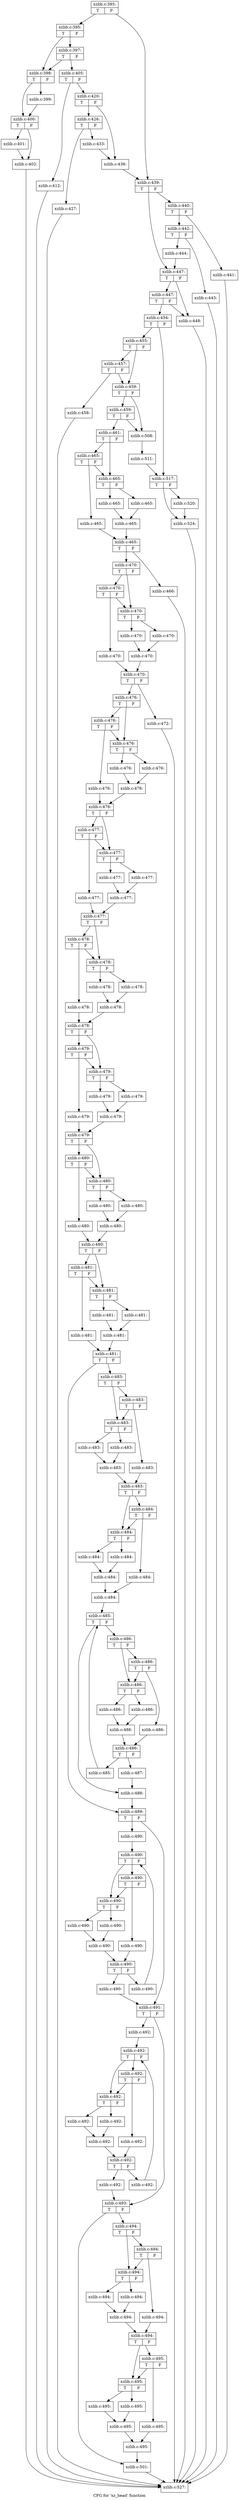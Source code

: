digraph "CFG for 'xz_head' function" {
	label="CFG for 'xz_head' function";

	Node0x559901d167f0 [shape=record,label="{xzlib.c:385:|{<s0>T|<s1>F}}"];
	Node0x559901d167f0 -> Node0x559901d17da0;
	Node0x559901d167f0 -> Node0x559901d17df0;
	Node0x559901d17da0 [shape=record,label="{xzlib.c:395:|{<s0>T|<s1>F}}"];
	Node0x559901d17da0 -> Node0x559901d18cc0;
	Node0x559901d17da0 -> Node0x559901d18d60;
	Node0x559901d18d60 [shape=record,label="{xzlib.c:397:|{<s0>T|<s1>F}}"];
	Node0x559901d18d60 -> Node0x559901d18cc0;
	Node0x559901d18d60 -> Node0x559901d18d10;
	Node0x559901d18cc0 [shape=record,label="{xzlib.c:398:|{<s0>T|<s1>F}}"];
	Node0x559901d18cc0 -> Node0x559901d195b0;
	Node0x559901d18cc0 -> Node0x559901d19600;
	Node0x559901d195b0 [shape=record,label="{xzlib.c:399:}"];
	Node0x559901d195b0 -> Node0x559901d19600;
	Node0x559901d19600 [shape=record,label="{xzlib.c:400:|{<s0>T|<s1>F}}"];
	Node0x559901d19600 -> Node0x559901d19d30;
	Node0x559901d19600 -> Node0x559901d19d80;
	Node0x559901d19d30 [shape=record,label="{xzlib.c:401:}"];
	Node0x559901d19d30 -> Node0x559901d19d80;
	Node0x559901d19d80 [shape=record,label="{xzlib.c:402:}"];
	Node0x559901d19d80 -> Node0x559901d16840;
	Node0x559901d18d10 [shape=record,label="{xzlib.c:405:|{<s0>T|<s1>F}}"];
	Node0x559901d18d10 -> Node0x559901d1b650;
	Node0x559901d18d10 -> Node0x559901d1b6a0;
	Node0x559901d1b650 [shape=record,label="{xzlib.c:412:}"];
	Node0x559901d1b650 -> Node0x559901d16840;
	Node0x559901d1b6a0 [shape=record,label="{xzlib.c:420:|{<s0>T|<s1>F}}"];
	Node0x559901d1b6a0 -> Node0x559901d1df80;
	Node0x559901d1b6a0 -> Node0x559901d1dfd0;
	Node0x559901d1df80 [shape=record,label="{xzlib.c:426:|{<s0>T|<s1>F}}"];
	Node0x559901d1df80 -> Node0x559901d1e4c0;
	Node0x559901d1df80 -> Node0x559901d1e510;
	Node0x559901d1e4c0 [shape=record,label="{xzlib.c:427:}"];
	Node0x559901d1e4c0 -> Node0x559901d16840;
	Node0x559901d1e510 [shape=record,label="{xzlib.c:433:}"];
	Node0x559901d1e510 -> Node0x559901d1dfd0;
	Node0x559901d1dfd0 [shape=record,label="{xzlib.c:436:}"];
	Node0x559901d1dfd0 -> Node0x559901d17df0;
	Node0x559901d17df0 [shape=record,label="{xzlib.c:439:|{<s0>T|<s1>F}}"];
	Node0x559901d17df0 -> Node0x559901d212d0;
	Node0x559901d17df0 -> Node0x559901d21320;
	Node0x559901d212d0 [shape=record,label="{xzlib.c:440:|{<s0>T|<s1>F}}"];
	Node0x559901d212d0 -> Node0x559901d21810;
	Node0x559901d212d0 -> Node0x559901d21860;
	Node0x559901d21810 [shape=record,label="{xzlib.c:441:}"];
	Node0x559901d21810 -> Node0x559901d16840;
	Node0x559901d21860 [shape=record,label="{xzlib.c:442:|{<s0>T|<s1>F}}"];
	Node0x559901d21860 -> Node0x559901d22170;
	Node0x559901d21860 -> Node0x559901d221c0;
	Node0x559901d22170 [shape=record,label="{xzlib.c:443:}"];
	Node0x559901d22170 -> Node0x559901d16840;
	Node0x559901d221c0 [shape=record,label="{xzlib.c:444:}"];
	Node0x559901d221c0 -> Node0x559901d21320;
	Node0x559901d21320 [shape=record,label="{xzlib.c:447:|{<s0>T|<s1>F}}"];
	Node0x559901d21320 -> Node0x559901d227a0;
	Node0x559901d21320 -> Node0x559901d22840;
	Node0x559901d22840 [shape=record,label="{xzlib.c:447:|{<s0>T|<s1>F}}"];
	Node0x559901d22840 -> Node0x559901d227a0;
	Node0x559901d22840 -> Node0x559901d227f0;
	Node0x559901d227a0 [shape=record,label="{xzlib.c:448:}"];
	Node0x559901d227a0 -> Node0x559901d16840;
	Node0x559901d227f0 [shape=record,label="{xzlib.c:454:|{<s0>T|<s1>F}}"];
	Node0x559901d227f0 -> Node0x559901d22bd0;
	Node0x559901d227f0 -> Node0x559901d236c0;
	Node0x559901d22bd0 [shape=record,label="{xzlib.c:455:|{<s0>T|<s1>F}}"];
	Node0x559901d22bd0 -> Node0x559901d243a0;
	Node0x559901d22bd0 -> Node0x559901d24350;
	Node0x559901d243a0 [shape=record,label="{xzlib.c:457:|{<s0>T|<s1>F}}"];
	Node0x559901d243a0 -> Node0x559901d24300;
	Node0x559901d243a0 -> Node0x559901d24350;
	Node0x559901d24300 [shape=record,label="{xzlib.c:458:}"];
	Node0x559901d24300 -> Node0x559901d16840;
	Node0x559901d24350 [shape=record,label="{xzlib.c:459:|{<s0>T|<s1>F}}"];
	Node0x559901d24350 -> Node0x559901d24d70;
	Node0x559901d24350 -> Node0x559901d24d20;
	Node0x559901d24d70 [shape=record,label="{xzlib.c:459:|{<s0>T|<s1>F}}"];
	Node0x559901d24d70 -> Node0x559901d24c80;
	Node0x559901d24d70 -> Node0x559901d24d20;
	Node0x559901d24c80 [shape=record,label="{xzlib.c:461:|{<s0>T|<s1>F}}"];
	Node0x559901d24c80 -> Node0x559901d25ea0;
	Node0x559901d24c80 -> Node0x559901d25e00;
	Node0x559901d25ea0 [shape=record,label="{xzlib.c:465:|{<s0>T|<s1>F}}"];
	Node0x559901d25ea0 -> Node0x559901d25db0;
	Node0x559901d25ea0 -> Node0x559901d25e00;
	Node0x559901d25db0 [shape=record,label="{xzlib.c:465:}"];
	Node0x559901d25db0 -> Node0x559901d25e50;
	Node0x559901d25e00 [shape=record,label="{xzlib.c:465:|{<s0>T|<s1>F}}"];
	Node0x559901d25e00 -> Node0x559901d263c0;
	Node0x559901d25e00 -> Node0x559901d26410;
	Node0x559901d263c0 [shape=record,label="{xzlib.c:465:}"];
	Node0x559901d263c0 -> Node0x559901d26460;
	Node0x559901d26410 [shape=record,label="{xzlib.c:465:}"];
	Node0x559901d26410 -> Node0x559901d26460;
	Node0x559901d26460 [shape=record,label="{xzlib.c:465:}"];
	Node0x559901d26460 -> Node0x559901d25e50;
	Node0x559901d25e50 [shape=record,label="{xzlib.c:465:|{<s0>T|<s1>F}}"];
	Node0x559901d25e50 -> Node0x559901d25cb0;
	Node0x559901d25e50 -> Node0x559901d25d00;
	Node0x559901d25cb0 [shape=record,label="{xzlib.c:466:}"];
	Node0x559901d25cb0 -> Node0x559901d16840;
	Node0x559901d25d00 [shape=record,label="{xzlib.c:470:|{<s0>T|<s1>F}}"];
	Node0x559901d25d00 -> Node0x559901d277c0;
	Node0x559901d25d00 -> Node0x559901d27720;
	Node0x559901d277c0 [shape=record,label="{xzlib.c:470:|{<s0>T|<s1>F}}"];
	Node0x559901d277c0 -> Node0x559901d276d0;
	Node0x559901d277c0 -> Node0x559901d27720;
	Node0x559901d276d0 [shape=record,label="{xzlib.c:470:}"];
	Node0x559901d276d0 -> Node0x559901d27770;
	Node0x559901d27720 [shape=record,label="{xzlib.c:470:|{<s0>T|<s1>F}}"];
	Node0x559901d27720 -> Node0x559901d27ce0;
	Node0x559901d27720 -> Node0x559901d27d30;
	Node0x559901d27ce0 [shape=record,label="{xzlib.c:470:}"];
	Node0x559901d27ce0 -> Node0x559901d27d80;
	Node0x559901d27d30 [shape=record,label="{xzlib.c:470:}"];
	Node0x559901d27d30 -> Node0x559901d27d80;
	Node0x559901d27d80 [shape=record,label="{xzlib.c:470:}"];
	Node0x559901d27d80 -> Node0x559901d27770;
	Node0x559901d27770 [shape=record,label="{xzlib.c:470:|{<s0>T|<s1>F}}"];
	Node0x559901d27770 -> Node0x559901d286d0;
	Node0x559901d27770 -> Node0x559901d28720;
	Node0x559901d286d0 [shape=record,label="{xzlib.c:472:}"];
	Node0x559901d286d0 -> Node0x559901d16840;
	Node0x559901d28720 [shape=record,label="{xzlib.c:476:|{<s0>T|<s1>F}}"];
	Node0x559901d28720 -> Node0x559901d29120;
	Node0x559901d28720 -> Node0x559901d29080;
	Node0x559901d29120 [shape=record,label="{xzlib.c:476:|{<s0>T|<s1>F}}"];
	Node0x559901d29120 -> Node0x559901d29030;
	Node0x559901d29120 -> Node0x559901d29080;
	Node0x559901d29030 [shape=record,label="{xzlib.c:476:}"];
	Node0x559901d29030 -> Node0x559901d290d0;
	Node0x559901d29080 [shape=record,label="{xzlib.c:476:|{<s0>T|<s1>F}}"];
	Node0x559901d29080 -> Node0x559901d29640;
	Node0x559901d29080 -> Node0x559901d29690;
	Node0x559901d29640 [shape=record,label="{xzlib.c:476:}"];
	Node0x559901d29640 -> Node0x559901d296e0;
	Node0x559901d29690 [shape=record,label="{xzlib.c:476:}"];
	Node0x559901d29690 -> Node0x559901d296e0;
	Node0x559901d296e0 [shape=record,label="{xzlib.c:476:}"];
	Node0x559901d296e0 -> Node0x559901d290d0;
	Node0x559901d290d0 [shape=record,label="{xzlib.c:476:|{<s0>T|<s1>F}}"];
	Node0x559901d290d0 -> Node0x559901d2a2d0;
	Node0x559901d290d0 -> Node0x559901d2a230;
	Node0x559901d2a2d0 [shape=record,label="{xzlib.c:477:|{<s0>T|<s1>F}}"];
	Node0x559901d2a2d0 -> Node0x559901d2a1e0;
	Node0x559901d2a2d0 -> Node0x559901d2a230;
	Node0x559901d2a1e0 [shape=record,label="{xzlib.c:477:}"];
	Node0x559901d2a1e0 -> Node0x559901d2a280;
	Node0x559901d2a230 [shape=record,label="{xzlib.c:477:|{<s0>T|<s1>F}}"];
	Node0x559901d2a230 -> Node0x559901d2a7f0;
	Node0x559901d2a230 -> Node0x559901d2a840;
	Node0x559901d2a7f0 [shape=record,label="{xzlib.c:477:}"];
	Node0x559901d2a7f0 -> Node0x559901d2a890;
	Node0x559901d2a840 [shape=record,label="{xzlib.c:477:}"];
	Node0x559901d2a840 -> Node0x559901d2a890;
	Node0x559901d2a890 [shape=record,label="{xzlib.c:477:}"];
	Node0x559901d2a890 -> Node0x559901d2a280;
	Node0x559901d2a280 [shape=record,label="{xzlib.c:477:|{<s0>T|<s1>F}}"];
	Node0x559901d2a280 -> Node0x559901d2b480;
	Node0x559901d2a280 -> Node0x559901d2b3e0;
	Node0x559901d2b480 [shape=record,label="{xzlib.c:478:|{<s0>T|<s1>F}}"];
	Node0x559901d2b480 -> Node0x559901d2b390;
	Node0x559901d2b480 -> Node0x559901d2b3e0;
	Node0x559901d2b390 [shape=record,label="{xzlib.c:478:}"];
	Node0x559901d2b390 -> Node0x559901d2b430;
	Node0x559901d2b3e0 [shape=record,label="{xzlib.c:478:|{<s0>T|<s1>F}}"];
	Node0x559901d2b3e0 -> Node0x559901d2b9a0;
	Node0x559901d2b3e0 -> Node0x559901d2b9f0;
	Node0x559901d2b9a0 [shape=record,label="{xzlib.c:478:}"];
	Node0x559901d2b9a0 -> Node0x559901d2ba40;
	Node0x559901d2b9f0 [shape=record,label="{xzlib.c:478:}"];
	Node0x559901d2b9f0 -> Node0x559901d2ba40;
	Node0x559901d2ba40 [shape=record,label="{xzlib.c:478:}"];
	Node0x559901d2ba40 -> Node0x559901d2b430;
	Node0x559901d2b430 [shape=record,label="{xzlib.c:478:|{<s0>T|<s1>F}}"];
	Node0x559901d2b430 -> Node0x559901d2c630;
	Node0x559901d2b430 -> Node0x559901d2c590;
	Node0x559901d2c630 [shape=record,label="{xzlib.c:479:|{<s0>T|<s1>F}}"];
	Node0x559901d2c630 -> Node0x559901d2c540;
	Node0x559901d2c630 -> Node0x559901d2c590;
	Node0x559901d2c540 [shape=record,label="{xzlib.c:479:}"];
	Node0x559901d2c540 -> Node0x559901d2c5e0;
	Node0x559901d2c590 [shape=record,label="{xzlib.c:479:|{<s0>T|<s1>F}}"];
	Node0x559901d2c590 -> Node0x559901d2cb50;
	Node0x559901d2c590 -> Node0x559901d2cba0;
	Node0x559901d2cb50 [shape=record,label="{xzlib.c:479:}"];
	Node0x559901d2cb50 -> Node0x559901d2cbf0;
	Node0x559901d2cba0 [shape=record,label="{xzlib.c:479:}"];
	Node0x559901d2cba0 -> Node0x559901d2cbf0;
	Node0x559901d2cbf0 [shape=record,label="{xzlib.c:479:}"];
	Node0x559901d2cbf0 -> Node0x559901d2c5e0;
	Node0x559901d2c5e0 [shape=record,label="{xzlib.c:479:|{<s0>T|<s1>F}}"];
	Node0x559901d2c5e0 -> Node0x559901d2d7e0;
	Node0x559901d2c5e0 -> Node0x559901d2d740;
	Node0x559901d2d7e0 [shape=record,label="{xzlib.c:480:|{<s0>T|<s1>F}}"];
	Node0x559901d2d7e0 -> Node0x559901d2d6f0;
	Node0x559901d2d7e0 -> Node0x559901d2d740;
	Node0x559901d2d6f0 [shape=record,label="{xzlib.c:480:}"];
	Node0x559901d2d6f0 -> Node0x559901d2d790;
	Node0x559901d2d740 [shape=record,label="{xzlib.c:480:|{<s0>T|<s1>F}}"];
	Node0x559901d2d740 -> Node0x559901d2dd00;
	Node0x559901d2d740 -> Node0x559901d2dd50;
	Node0x559901d2dd00 [shape=record,label="{xzlib.c:480:}"];
	Node0x559901d2dd00 -> Node0x559901d2dda0;
	Node0x559901d2dd50 [shape=record,label="{xzlib.c:480:}"];
	Node0x559901d2dd50 -> Node0x559901d2dda0;
	Node0x559901d2dda0 [shape=record,label="{xzlib.c:480:}"];
	Node0x559901d2dda0 -> Node0x559901d2d790;
	Node0x559901d2d790 [shape=record,label="{xzlib.c:480:|{<s0>T|<s1>F}}"];
	Node0x559901d2d790 -> Node0x559901d2e990;
	Node0x559901d2d790 -> Node0x559901d2e8f0;
	Node0x559901d2e990 [shape=record,label="{xzlib.c:481:|{<s0>T|<s1>F}}"];
	Node0x559901d2e990 -> Node0x559901d2e8a0;
	Node0x559901d2e990 -> Node0x559901d2e8f0;
	Node0x559901d2e8a0 [shape=record,label="{xzlib.c:481:}"];
	Node0x559901d2e8a0 -> Node0x559901d2e940;
	Node0x559901d2e8f0 [shape=record,label="{xzlib.c:481:|{<s0>T|<s1>F}}"];
	Node0x559901d2e8f0 -> Node0x559901d2eeb0;
	Node0x559901d2e8f0 -> Node0x559901d2ef00;
	Node0x559901d2eeb0 [shape=record,label="{xzlib.c:481:}"];
	Node0x559901d2eeb0 -> Node0x559901d2ef50;
	Node0x559901d2ef00 [shape=record,label="{xzlib.c:481:}"];
	Node0x559901d2ef00 -> Node0x559901d2ef50;
	Node0x559901d2ef50 [shape=record,label="{xzlib.c:481:}"];
	Node0x559901d2ef50 -> Node0x559901d2e940;
	Node0x559901d2e940 [shape=record,label="{xzlib.c:481:|{<s0>T|<s1>F}}"];
	Node0x559901d2e940 -> Node0x559901d2fac0;
	Node0x559901d2e940 -> Node0x559901d2fb10;
	Node0x559901d2fac0 [shape=record,label="{xzlib.c:483:|{<s0>T|<s1>F}}"];
	Node0x559901d2fac0 -> Node0x559901d30040;
	Node0x559901d2fac0 -> Node0x559901d2ffa0;
	Node0x559901d30040 [shape=record,label="{xzlib.c:483:|{<s0>T|<s1>F}}"];
	Node0x559901d30040 -> Node0x559901d2ff50;
	Node0x559901d30040 -> Node0x559901d2ffa0;
	Node0x559901d2ff50 [shape=record,label="{xzlib.c:483:}"];
	Node0x559901d2ff50 -> Node0x559901d2fff0;
	Node0x559901d2ffa0 [shape=record,label="{xzlib.c:483:|{<s0>T|<s1>F}}"];
	Node0x559901d2ffa0 -> Node0x559901d30560;
	Node0x559901d2ffa0 -> Node0x559901d305b0;
	Node0x559901d30560 [shape=record,label="{xzlib.c:483:}"];
	Node0x559901d30560 -> Node0x559901d30600;
	Node0x559901d305b0 [shape=record,label="{xzlib.c:483:}"];
	Node0x559901d305b0 -> Node0x559901d30600;
	Node0x559901d30600 [shape=record,label="{xzlib.c:483:}"];
	Node0x559901d30600 -> Node0x559901d2fff0;
	Node0x559901d2fff0 [shape=record,label="{xzlib.c:483:|{<s0>T|<s1>F}}"];
	Node0x559901d2fff0 -> Node0x559901d31540;
	Node0x559901d2fff0 -> Node0x559901d314a0;
	Node0x559901d31540 [shape=record,label="{xzlib.c:484:|{<s0>T|<s1>F}}"];
	Node0x559901d31540 -> Node0x559901d31450;
	Node0x559901d31540 -> Node0x559901d314a0;
	Node0x559901d31450 [shape=record,label="{xzlib.c:484:}"];
	Node0x559901d31450 -> Node0x559901d314f0;
	Node0x559901d314a0 [shape=record,label="{xzlib.c:484:|{<s0>T|<s1>F}}"];
	Node0x559901d314a0 -> Node0x559901d31a60;
	Node0x559901d314a0 -> Node0x559901d31ab0;
	Node0x559901d31a60 [shape=record,label="{xzlib.c:484:}"];
	Node0x559901d31a60 -> Node0x559901d31b00;
	Node0x559901d31ab0 [shape=record,label="{xzlib.c:484:}"];
	Node0x559901d31ab0 -> Node0x559901d31b00;
	Node0x559901d31b00 [shape=record,label="{xzlib.c:484:}"];
	Node0x559901d31b00 -> Node0x559901d314f0;
	Node0x559901d314f0 [shape=record,label="{xzlib.c:484:}"];
	Node0x559901d314f0 -> Node0x559901d32810;
	Node0x559901d32810 [shape=record,label="{xzlib.c:485:|{<s0>T|<s1>F}}"];
	Node0x559901d32810 -> Node0x559901d32b80;
	Node0x559901d32810 -> Node0x559901d329f0;
	Node0x559901d32b80 [shape=record,label="{xzlib.c:486:|{<s0>T|<s1>F}}"];
	Node0x559901d32b80 -> Node0x559901d32ef0;
	Node0x559901d32b80 -> Node0x559901d32e50;
	Node0x559901d32ef0 [shape=record,label="{xzlib.c:486:|{<s0>T|<s1>F}}"];
	Node0x559901d32ef0 -> Node0x559901d32e00;
	Node0x559901d32ef0 -> Node0x559901d32e50;
	Node0x559901d32e00 [shape=record,label="{xzlib.c:486:}"];
	Node0x559901d32e00 -> Node0x559901d32ea0;
	Node0x559901d32e50 [shape=record,label="{xzlib.c:486:|{<s0>T|<s1>F}}"];
	Node0x559901d32e50 -> Node0x559901d33410;
	Node0x559901d32e50 -> Node0x559901d33460;
	Node0x559901d33410 [shape=record,label="{xzlib.c:486:}"];
	Node0x559901d33410 -> Node0x559901d334b0;
	Node0x559901d33460 [shape=record,label="{xzlib.c:486:}"];
	Node0x559901d33460 -> Node0x559901d334b0;
	Node0x559901d334b0 [shape=record,label="{xzlib.c:486:}"];
	Node0x559901d334b0 -> Node0x559901d32ea0;
	Node0x559901d32ea0 [shape=record,label="{xzlib.c:486:|{<s0>T|<s1>F}}"];
	Node0x559901d32ea0 -> Node0x559901d32d00;
	Node0x559901d32ea0 -> Node0x559901d32d50;
	Node0x559901d32d00 [shape=record,label="{xzlib.c:487:}"];
	Node0x559901d32d00 -> Node0x559901d329f0;
	Node0x559901d32d50 [shape=record,label="{xzlib.c:485:}"];
	Node0x559901d32d50 -> Node0x559901d32810;
	Node0x559901d329f0 [shape=record,label="{xzlib.c:488:}"];
	Node0x559901d329f0 -> Node0x559901d2fb10;
	Node0x559901d2fb10 [shape=record,label="{xzlib.c:489:|{<s0>T|<s1>F}}"];
	Node0x559901d2fb10 -> Node0x559901d34370;
	Node0x559901d2fb10 -> Node0x559901d343c0;
	Node0x559901d34370 [shape=record,label="{xzlib.c:490:}"];
	Node0x559901d34370 -> Node0x559901d346c0;
	Node0x559901d346c0 [shape=record,label="{xzlib.c:490:|{<s0>T|<s1>F}}"];
	Node0x559901d346c0 -> Node0x559901d34a80;
	Node0x559901d346c0 -> Node0x559901d349e0;
	Node0x559901d34a80 [shape=record,label="{xzlib.c:490:|{<s0>T|<s1>F}}"];
	Node0x559901d34a80 -> Node0x559901d34990;
	Node0x559901d34a80 -> Node0x559901d349e0;
	Node0x559901d34990 [shape=record,label="{xzlib.c:490:}"];
	Node0x559901d34990 -> Node0x559901d34a30;
	Node0x559901d349e0 [shape=record,label="{xzlib.c:490:|{<s0>T|<s1>F}}"];
	Node0x559901d349e0 -> Node0x559901d34ea0;
	Node0x559901d349e0 -> Node0x559901d34ef0;
	Node0x559901d34ea0 [shape=record,label="{xzlib.c:490:}"];
	Node0x559901d34ea0 -> Node0x559901d34f40;
	Node0x559901d34ef0 [shape=record,label="{xzlib.c:490:}"];
	Node0x559901d34ef0 -> Node0x559901d34f40;
	Node0x559901d34f40 [shape=record,label="{xzlib.c:490:}"];
	Node0x559901d34f40 -> Node0x559901d34a30;
	Node0x559901d34a30 [shape=record,label="{xzlib.c:490:|{<s0>T|<s1>F}}"];
	Node0x559901d34a30 -> Node0x559901d35b20;
	Node0x559901d34a30 -> Node0x559901d348e0;
	Node0x559901d35b20 [shape=record,label="{xzlib.c:490:}"];
	Node0x559901d35b20 -> Node0x559901d346c0;
	Node0x559901d348e0 [shape=record,label="{xzlib.c:490:}"];
	Node0x559901d348e0 -> Node0x559901d343c0;
	Node0x559901d343c0 [shape=record,label="{xzlib.c:491:|{<s0>T|<s1>F}}"];
	Node0x559901d343c0 -> Node0x559901d35d30;
	Node0x559901d343c0 -> Node0x559901d35d80;
	Node0x559901d35d30 [shape=record,label="{xzlib.c:492:}"];
	Node0x559901d35d30 -> Node0x559901d36080;
	Node0x559901d36080 [shape=record,label="{xzlib.c:492:|{<s0>T|<s1>F}}"];
	Node0x559901d36080 -> Node0x559901d36440;
	Node0x559901d36080 -> Node0x559901d363a0;
	Node0x559901d36440 [shape=record,label="{xzlib.c:492:|{<s0>T|<s1>F}}"];
	Node0x559901d36440 -> Node0x559901d36350;
	Node0x559901d36440 -> Node0x559901d363a0;
	Node0x559901d36350 [shape=record,label="{xzlib.c:492:}"];
	Node0x559901d36350 -> Node0x559901d363f0;
	Node0x559901d363a0 [shape=record,label="{xzlib.c:492:|{<s0>T|<s1>F}}"];
	Node0x559901d363a0 -> Node0x559901d36860;
	Node0x559901d363a0 -> Node0x559901d368b0;
	Node0x559901d36860 [shape=record,label="{xzlib.c:492:}"];
	Node0x559901d36860 -> Node0x559901d36900;
	Node0x559901d368b0 [shape=record,label="{xzlib.c:492:}"];
	Node0x559901d368b0 -> Node0x559901d36900;
	Node0x559901d36900 [shape=record,label="{xzlib.c:492:}"];
	Node0x559901d36900 -> Node0x559901d363f0;
	Node0x559901d363f0 [shape=record,label="{xzlib.c:492:|{<s0>T|<s1>F}}"];
	Node0x559901d363f0 -> Node0x559901d374e0;
	Node0x559901d363f0 -> Node0x559901d362a0;
	Node0x559901d374e0 [shape=record,label="{xzlib.c:492:}"];
	Node0x559901d374e0 -> Node0x559901d36080;
	Node0x559901d362a0 [shape=record,label="{xzlib.c:492:}"];
	Node0x559901d362a0 -> Node0x559901d35d80;
	Node0x559901d35d80 [shape=record,label="{xzlib.c:493:|{<s0>T|<s1>F}}"];
	Node0x559901d35d80 -> Node0x559901d376f0;
	Node0x559901d35d80 -> Node0x559901d37740;
	Node0x559901d376f0 [shape=record,label="{xzlib.c:494:|{<s0>T|<s1>F}}"];
	Node0x559901d376f0 -> Node0x559901d37ba0;
	Node0x559901d376f0 -> Node0x559901d37b00;
	Node0x559901d37ba0 [shape=record,label="{xzlib.c:494:|{<s0>T|<s1>F}}"];
	Node0x559901d37ba0 -> Node0x559901d37ab0;
	Node0x559901d37ba0 -> Node0x559901d37b00;
	Node0x559901d37ab0 [shape=record,label="{xzlib.c:494:}"];
	Node0x559901d37ab0 -> Node0x559901d37b50;
	Node0x559901d37b00 [shape=record,label="{xzlib.c:494:|{<s0>T|<s1>F}}"];
	Node0x559901d37b00 -> Node0x559901d380c0;
	Node0x559901d37b00 -> Node0x559901d38110;
	Node0x559901d380c0 [shape=record,label="{xzlib.c:494:}"];
	Node0x559901d380c0 -> Node0x559901d38160;
	Node0x559901d38110 [shape=record,label="{xzlib.c:494:}"];
	Node0x559901d38110 -> Node0x559901d38160;
	Node0x559901d38160 [shape=record,label="{xzlib.c:494:}"];
	Node0x559901d38160 -> Node0x559901d37b50;
	Node0x559901d37b50 [shape=record,label="{xzlib.c:494:|{<s0>T|<s1>F}}"];
	Node0x559901d37b50 -> Node0x559901d38d50;
	Node0x559901d37b50 -> Node0x559901d38cb0;
	Node0x559901d38d50 [shape=record,label="{xzlib.c:495:|{<s0>T|<s1>F}}"];
	Node0x559901d38d50 -> Node0x559901d38c60;
	Node0x559901d38d50 -> Node0x559901d38cb0;
	Node0x559901d38c60 [shape=record,label="{xzlib.c:495:}"];
	Node0x559901d38c60 -> Node0x559901d38d00;
	Node0x559901d38cb0 [shape=record,label="{xzlib.c:495:|{<s0>T|<s1>F}}"];
	Node0x559901d38cb0 -> Node0x559901d39270;
	Node0x559901d38cb0 -> Node0x559901d392c0;
	Node0x559901d39270 [shape=record,label="{xzlib.c:495:}"];
	Node0x559901d39270 -> Node0x559901d39310;
	Node0x559901d392c0 [shape=record,label="{xzlib.c:495:}"];
	Node0x559901d392c0 -> Node0x559901d39310;
	Node0x559901d39310 [shape=record,label="{xzlib.c:495:}"];
	Node0x559901d39310 -> Node0x559901d38d00;
	Node0x559901d38d00 [shape=record,label="{xzlib.c:495:}"];
	Node0x559901d38d00 -> Node0x559901d37740;
	Node0x559901d37740 [shape=record,label="{xzlib.c:501:}"];
	Node0x559901d37740 -> Node0x559901d16840;
	Node0x559901d24d20 [shape=record,label="{xzlib.c:508:}"];
	Node0x559901d24d20 -> Node0x559901d24cd0;
	Node0x559901d24cd0 [shape=record,label="{xzlib.c:511:}"];
	Node0x559901d24cd0 -> Node0x559901d236c0;
	Node0x559901d236c0 [shape=record,label="{xzlib.c:517:|{<s0>T|<s1>F}}"];
	Node0x559901d236c0 -> Node0x559901d3c160;
	Node0x559901d236c0 -> Node0x559901d3c1b0;
	Node0x559901d3c160 [shape=record,label="{xzlib.c:520:}"];
	Node0x559901d3c160 -> Node0x559901d3c1b0;
	Node0x559901d3c1b0 [shape=record,label="{xzlib.c:524:}"];
	Node0x559901d3c1b0 -> Node0x559901d16840;
	Node0x559901d16840 [shape=record,label="{xzlib.c:527:}"];
}
